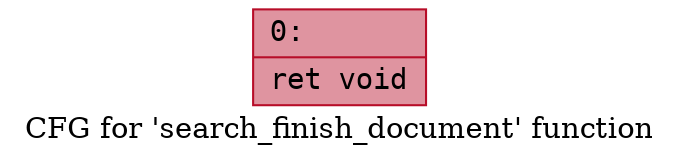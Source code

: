 digraph "CFG for 'search_finish_document' function" {
	label="CFG for 'search_finish_document' function";

	Node0x600002005ea0 [shape=record,color="#b70d28ff", style=filled, fillcolor="#b70d2870" fontname="Courier",label="{0:\l|  ret void\l}"];
}
